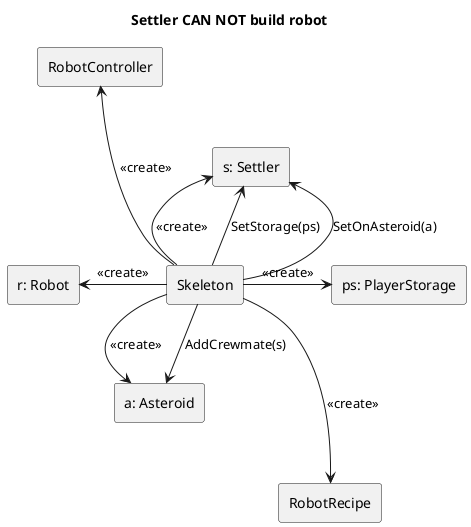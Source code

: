 @startuml

title "Settler CAN NOT build robot"

rectangle "s: Settler" as settler
rectangle "a: Asteroid" as asteroid
rectangle "RobotRecipe" as recipe
rectangle "ps: PlayerStorage" as storage
rectangle "RobotController" as controller
rectangle "r: Robot" as robot
rectangle "Skeleton" as skeleton

skeleton -up-> settler :<<create>>
skeleton -up-> settler : SetStorage(ps)
skeleton -up-> settler: SetOnAsteroid(a)
skeleton -down-> asteroid: <<create>>
skeleton -down-> asteroid: AddCrewmate(s)
skeleton -left-> robot :<<create>>
skeleton -right--> storage :<<create>>
skeleton -down--> recipe : <<create>>
skeleton -up--> controller : <<create>>
@enduml